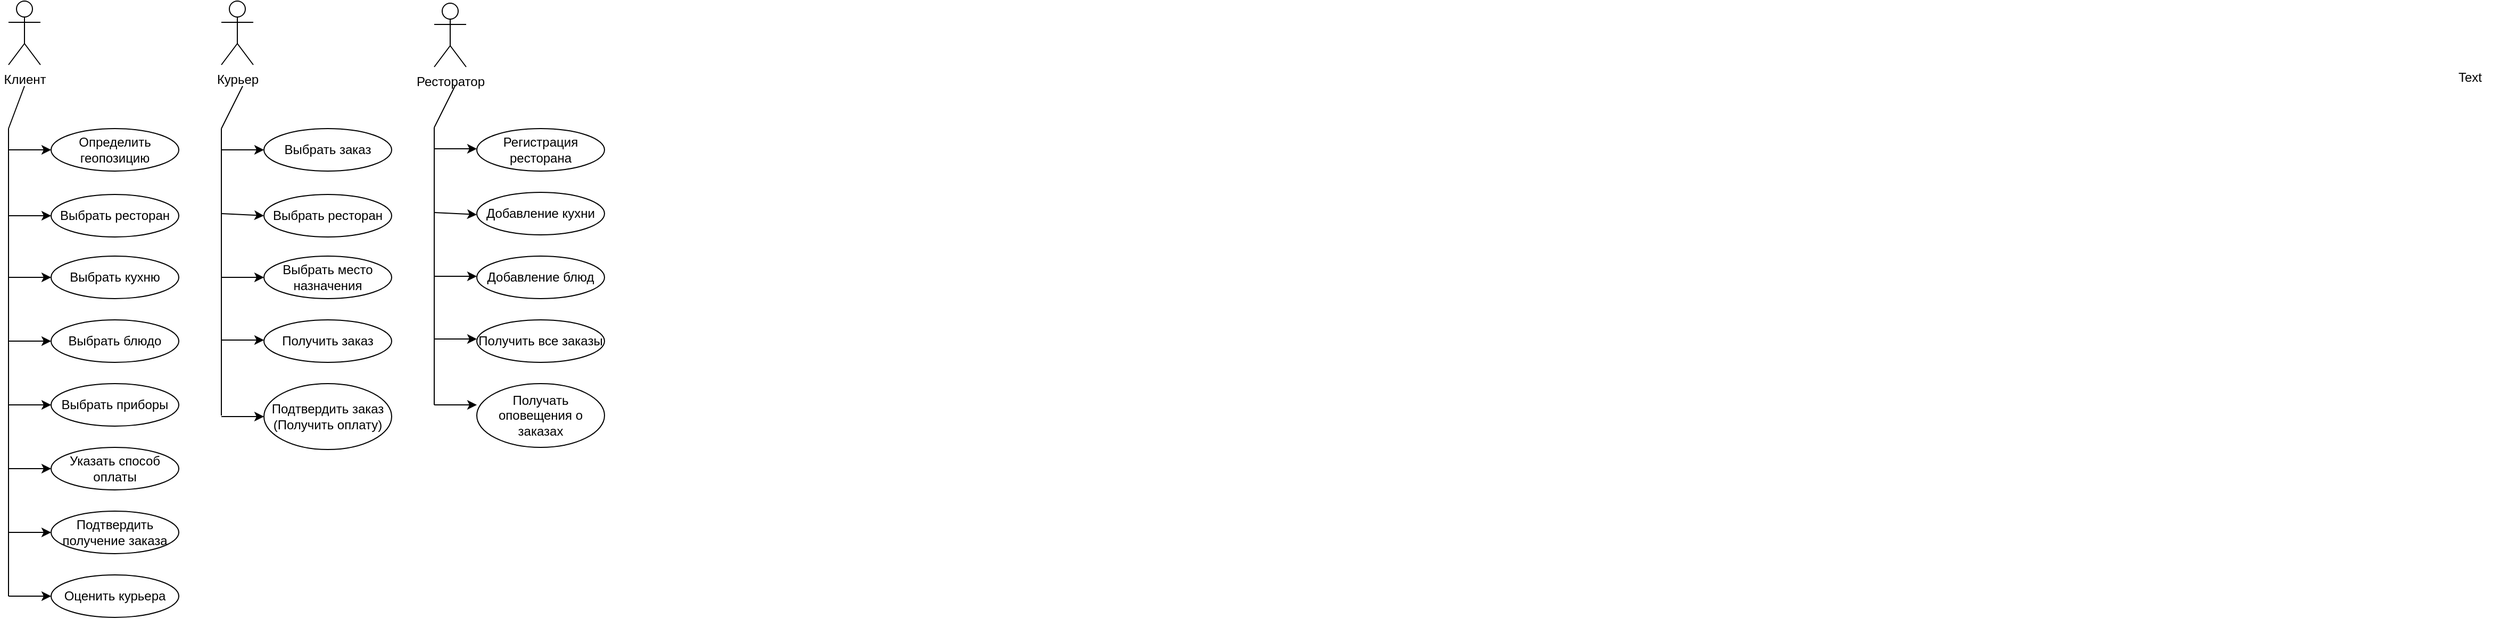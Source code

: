 <mxfile version="12.0.0" type="github" pages="1"><diagram name="Page-1" id="0783ab3e-0a74-02c8-0abd-f7b4e66b4bec"><mxGraphModel dx="854" dy="443" grid="1" gridSize="10" guides="1" tooltips="1" connect="1" arrows="1" fold="1" page="1" pageScale="1" pageWidth="1169" pageHeight="827" background="#ffffff" math="0" shadow="0"><root><mxCell id="0"/><mxCell id="1" parent="0"/><mxCell id="1xkkq5ihG8ovqTxvuMTU-2" style="rounded=0;orthogonalLoop=1;jettySize=auto;html=1;entryX=0;entryY=0.5;entryDx=0;entryDy=0;" parent="1" target="1xkkq5ihG8ovqTxvuMTU-215" edge="1"><mxGeometry relative="1" as="geometry"><mxPoint x="40" y="290" as="targetPoint"/><mxPoint x="40" y="180" as="sourcePoint"/></mxGeometry></mxCell><mxCell id="1xkkq5ihG8ovqTxvuMTU-1" value="&lt;div&gt;Клиент&lt;/div&gt;" style="shape=umlActor;verticalLabelPosition=bottom;labelBackgroundColor=#ffffff;verticalAlign=top;html=1;outlineConnect=0;" parent="1" vertex="1"><mxGeometry x="40" y="40" width="30" height="60" as="geometry"/></mxCell><mxCell id="1xkkq5ihG8ovqTxvuMTU-76" value="Text" style="text;html=1;resizable=0;points=[];autosize=1;align=left;verticalAlign=top;spacingTop=-4;" parent="1" vertex="1"><mxGeometry x="2340" y="102" width="40" height="20" as="geometry"/></mxCell><mxCell id="1xkkq5ihG8ovqTxvuMTU-79" value="Курьер" style="shape=umlActor;verticalLabelPosition=bottom;labelBackgroundColor=#ffffff;verticalAlign=top;html=1;outlineConnect=0;" parent="1" vertex="1"><mxGeometry x="240" y="40" width="30" height="60" as="geometry"/></mxCell><mxCell id="1xkkq5ihG8ovqTxvuMTU-87" style="rounded=0;orthogonalLoop=1;jettySize=auto;html=1;entryX=0;entryY=0.5;entryDx=0;entryDy=0;" parent="1" target="1xkkq5ihG8ovqTxvuMTU-238" edge="1"><mxGeometry relative="1" as="geometry"><mxPoint x="494" y="278" as="targetPoint"/><mxPoint x="240" y="180" as="sourcePoint"/></mxGeometry></mxCell><mxCell id="1xkkq5ihG8ovqTxvuMTU-146" value="Ресторатор" style="shape=umlActor;verticalLabelPosition=bottom;labelBackgroundColor=#ffffff;verticalAlign=top;html=1;outlineConnect=0;" parent="1" vertex="1"><mxGeometry x="440" y="42" width="30" height="60" as="geometry"/></mxCell><mxCell id="1xkkq5ihG8ovqTxvuMTU-148" style="rounded=0;orthogonalLoop=1;jettySize=auto;html=1;entryX=0;entryY=0.5;entryDx=0;entryDy=0;" parent="1" target="1xkkq5ihG8ovqTxvuMTU-224" edge="1"><mxGeometry relative="1" as="geometry"><mxPoint x="190" y="570" as="targetPoint"/><mxPoint x="40" y="540" as="sourcePoint"/></mxGeometry></mxCell><mxCell id="1xkkq5ihG8ovqTxvuMTU-215" value="&lt;div&gt;Определить геопозицию&lt;/div&gt;" style="ellipse;whiteSpace=wrap;html=1;" parent="1" vertex="1"><mxGeometry x="80" y="160" width="120" height="40" as="geometry"/></mxCell><mxCell id="1xkkq5ihG8ovqTxvuMTU-216" value="Выбрать ресторан" style="ellipse;whiteSpace=wrap;html=1;" parent="1" vertex="1"><mxGeometry x="80" y="222" width="120" height="40" as="geometry"/></mxCell><mxCell id="1xkkq5ihG8ovqTxvuMTU-217" value="Выбрать кухню" style="ellipse;whiteSpace=wrap;html=1;" parent="1" vertex="1"><mxGeometry x="80" y="280" width="120" height="40" as="geometry"/></mxCell><mxCell id="1xkkq5ihG8ovqTxvuMTU-219" value="Выбрать блюдо" style="ellipse;whiteSpace=wrap;html=1;" parent="1" vertex="1"><mxGeometry x="80" y="340" width="120" height="40" as="geometry"/></mxCell><mxCell id="1xkkq5ihG8ovqTxvuMTU-221" value="Выбрать приборы" style="ellipse;whiteSpace=wrap;html=1;" parent="1" vertex="1"><mxGeometry x="80" y="400" width="120" height="40" as="geometry"/></mxCell><mxCell id="1xkkq5ihG8ovqTxvuMTU-222" value="Указать способ оплаты" style="ellipse;whiteSpace=wrap;html=1;" parent="1" vertex="1"><mxGeometry x="80" y="460" width="120" height="40" as="geometry"/></mxCell><mxCell id="1xkkq5ihG8ovqTxvuMTU-224" value="Подтвердить получение заказа" style="ellipse;whiteSpace=wrap;html=1;" parent="1" vertex="1"><mxGeometry x="80" y="520" width="120" height="40" as="geometry"/></mxCell><mxCell id="1xkkq5ihG8ovqTxvuMTU-225" value="&lt;div&gt;Оценить курьера&lt;/div&gt;" style="ellipse;whiteSpace=wrap;html=1;" parent="1" vertex="1"><mxGeometry x="80" y="580" width="120" height="40" as="geometry"/></mxCell><mxCell id="1xkkq5ihG8ovqTxvuMTU-226" value="" style="endArrow=none;html=1;" parent="1" edge="1"><mxGeometry width="50" height="50" relative="1" as="geometry"><mxPoint x="55" y="120" as="sourcePoint"/><mxPoint x="40" y="160" as="targetPoint"/></mxGeometry></mxCell><mxCell id="1xkkq5ihG8ovqTxvuMTU-227" value="" style="endArrow=none;html=1;" parent="1" edge="1"><mxGeometry width="50" height="50" relative="1" as="geometry"><mxPoint x="40" y="160" as="sourcePoint"/><mxPoint x="40" y="600" as="targetPoint"/></mxGeometry></mxCell><mxCell id="1xkkq5ihG8ovqTxvuMTU-229" style="rounded=0;orthogonalLoop=1;jettySize=auto;html=1;entryX=0;entryY=0.5;entryDx=0;entryDy=0;" parent="1" target="1xkkq5ihG8ovqTxvuMTU-216" edge="1"><mxGeometry relative="1" as="geometry"><mxPoint x="60" y="272" as="targetPoint"/><mxPoint x="40" y="242" as="sourcePoint"/></mxGeometry></mxCell><mxCell id="1xkkq5ihG8ovqTxvuMTU-230" style="rounded=0;orthogonalLoop=1;jettySize=auto;html=1;entryX=0;entryY=0.5;entryDx=0;entryDy=0;" parent="1" target="1xkkq5ihG8ovqTxvuMTU-217" edge="1"><mxGeometry relative="1" as="geometry"><mxPoint x="419.5" y="280" as="targetPoint"/><mxPoint x="40" y="300" as="sourcePoint"/></mxGeometry></mxCell><mxCell id="1xkkq5ihG8ovqTxvuMTU-231" style="rounded=0;orthogonalLoop=1;jettySize=auto;html=1;entryX=0;entryY=0.5;entryDx=0;entryDy=0;" parent="1" target="1xkkq5ihG8ovqTxvuMTU-219" edge="1"><mxGeometry relative="1" as="geometry"><mxPoint x="580" y="280" as="targetPoint"/><mxPoint x="40" y="360" as="sourcePoint"/></mxGeometry></mxCell><mxCell id="1xkkq5ihG8ovqTxvuMTU-232" style="rounded=0;orthogonalLoop=1;jettySize=auto;html=1;entryX=0;entryY=0.5;entryDx=0;entryDy=0;" parent="1" target="1xkkq5ihG8ovqTxvuMTU-221" edge="1"><mxGeometry relative="1" as="geometry"><mxPoint x="739.5" y="280" as="targetPoint"/><mxPoint x="40" y="420" as="sourcePoint"/></mxGeometry></mxCell><mxCell id="1xkkq5ihG8ovqTxvuMTU-233" style="rounded=0;orthogonalLoop=1;jettySize=auto;html=1;entryX=0;entryY=0.5;entryDx=0;entryDy=0;" parent="1" target="1xkkq5ihG8ovqTxvuMTU-222" edge="1"><mxGeometry relative="1" as="geometry"><mxPoint x="180" y="390" as="targetPoint"/><mxPoint x="40" y="480" as="sourcePoint"/></mxGeometry></mxCell><mxCell id="1xkkq5ihG8ovqTxvuMTU-234" style="rounded=0;orthogonalLoop=1;jettySize=auto;html=1;entryX=0;entryY=0.5;entryDx=0;entryDy=0;" parent="1" target="1xkkq5ihG8ovqTxvuMTU-239" edge="1"><mxGeometry relative="1" as="geometry"><mxPoint x="499.5" y="390" as="targetPoint"/><mxPoint x="240" y="240" as="sourcePoint"/></mxGeometry></mxCell><mxCell id="1xkkq5ihG8ovqTxvuMTU-235" style="rounded=0;orthogonalLoop=1;jettySize=auto;html=1;entryX=0;entryY=0.5;entryDx=0;entryDy=0;" parent="1" target="1xkkq5ihG8ovqTxvuMTU-225" edge="1"><mxGeometry relative="1" as="geometry"><mxPoint x="339.5" y="390" as="targetPoint"/><mxPoint x="40" y="600" as="sourcePoint"/></mxGeometry></mxCell><mxCell id="1xkkq5ihG8ovqTxvuMTU-237" value="" style="endArrow=none;html=1;" parent="1" edge="1"><mxGeometry width="50" height="50" relative="1" as="geometry"><mxPoint x="240" y="160" as="sourcePoint"/><mxPoint x="240" y="430" as="targetPoint"/></mxGeometry></mxCell><mxCell id="1xkkq5ihG8ovqTxvuMTU-238" value="Выбрать заказ" style="ellipse;whiteSpace=wrap;html=1;" parent="1" vertex="1"><mxGeometry x="280" y="160" width="120" height="40" as="geometry"/></mxCell><mxCell id="1xkkq5ihG8ovqTxvuMTU-239" value="Выбрать ресторан" style="ellipse;whiteSpace=wrap;html=1;" parent="1" vertex="1"><mxGeometry x="280" y="222" width="120" height="40" as="geometry"/></mxCell><mxCell id="1xkkq5ihG8ovqTxvuMTU-240" value="Выбрать место назначения" style="ellipse;whiteSpace=wrap;html=1;" parent="1" vertex="1"><mxGeometry x="280" y="280" width="120" height="40" as="geometry"/></mxCell><mxCell id="1xkkq5ihG8ovqTxvuMTU-241" value="Получить заказ" style="ellipse;whiteSpace=wrap;html=1;" parent="1" vertex="1"><mxGeometry x="280" y="340" width="120" height="40" as="geometry"/></mxCell><mxCell id="1xkkq5ihG8ovqTxvuMTU-242" value="Подтвердить заказ&lt;br&gt;(Получить оплату)" style="ellipse;whiteSpace=wrap;html=1;" parent="1" vertex="1"><mxGeometry x="280" y="400" width="120" height="62" as="geometry"/></mxCell><mxCell id="AIX3v0bp46G0OPmH6eNv-3" style="rounded=0;orthogonalLoop=1;jettySize=auto;html=1;entryX=0;entryY=0.5;entryDx=0;entryDy=0;" parent="1" target="1xkkq5ihG8ovqTxvuMTU-242" edge="1"><mxGeometry relative="1" as="geometry"><mxPoint x="1203.5" y="10" as="targetPoint"/><mxPoint x="240" y="431" as="sourcePoint"/></mxGeometry></mxCell><mxCell id="AIX3v0bp46G0OPmH6eNv-4" value="Регистрация ресторана" style="ellipse;whiteSpace=wrap;html=1;" parent="1" vertex="1"><mxGeometry x="480" y="160" width="120" height="40" as="geometry"/></mxCell><mxCell id="AIX3v0bp46G0OPmH6eNv-5" value="Добавление кухни" style="ellipse;whiteSpace=wrap;html=1;" parent="1" vertex="1"><mxGeometry x="480" y="220" width="120" height="40" as="geometry"/></mxCell><mxCell id="AIX3v0bp46G0OPmH6eNv-6" value="Получить все заказы" style="ellipse;whiteSpace=wrap;html=1;" parent="1" vertex="1"><mxGeometry x="480" y="340" width="120" height="40" as="geometry"/></mxCell><mxCell id="AIX3v0bp46G0OPmH6eNv-7" value="Добавление блюд" style="ellipse;whiteSpace=wrap;html=1;" parent="1" vertex="1"><mxGeometry x="480" y="280" width="120" height="40" as="geometry"/></mxCell><mxCell id="AIX3v0bp46G0OPmH6eNv-10" style="rounded=0;orthogonalLoop=1;jettySize=auto;html=1;entryX=0;entryY=0.5;entryDx=0;entryDy=0;" parent="1" edge="1"><mxGeometry relative="1" as="geometry"><mxPoint x="280" y="359" as="targetPoint"/><mxPoint x="240" y="359" as="sourcePoint"/></mxGeometry></mxCell><mxCell id="AIX3v0bp46G0OPmH6eNv-11" style="rounded=0;orthogonalLoop=1;jettySize=auto;html=1;entryX=0;entryY=0.5;entryDx=0;entryDy=0;" parent="1" target="1xkkq5ihG8ovqTxvuMTU-240" edge="1"><mxGeometry relative="1" as="geometry"><mxPoint x="290" y="369" as="targetPoint"/><mxPoint x="240" y="300" as="sourcePoint"/></mxGeometry></mxCell><mxCell id="AIX3v0bp46G0OPmH6eNv-12" value="" style="endArrow=none;html=1;" parent="1" edge="1"><mxGeometry width="50" height="50" relative="1" as="geometry"><mxPoint x="260" y="120" as="sourcePoint"/><mxPoint x="240" y="160" as="targetPoint"/></mxGeometry></mxCell><mxCell id="AIX3v0bp46G0OPmH6eNv-13" style="rounded=0;orthogonalLoop=1;jettySize=auto;html=1;entryX=0;entryY=0.5;entryDx=0;entryDy=0;" parent="1" edge="1"><mxGeometry relative="1" as="geometry"><mxPoint x="480" y="179" as="targetPoint"/><mxPoint x="440" y="179" as="sourcePoint"/></mxGeometry></mxCell><mxCell id="AIX3v0bp46G0OPmH6eNv-14" style="rounded=0;orthogonalLoop=1;jettySize=auto;html=1;entryX=0;entryY=0.5;entryDx=0;entryDy=0;" parent="1" edge="1"><mxGeometry relative="1" as="geometry"><mxPoint x="480" y="241" as="targetPoint"/><mxPoint x="440" y="239" as="sourcePoint"/></mxGeometry></mxCell><mxCell id="AIX3v0bp46G0OPmH6eNv-15" value="" style="endArrow=none;html=1;" parent="1" edge="1"><mxGeometry width="50" height="50" relative="1" as="geometry"><mxPoint x="440" y="159" as="sourcePoint"/><mxPoint x="440" y="420" as="targetPoint"/></mxGeometry></mxCell><mxCell id="AIX3v0bp46G0OPmH6eNv-22" style="rounded=0;orthogonalLoop=1;jettySize=auto;html=1;entryX=0;entryY=0.5;entryDx=0;entryDy=0;" parent="1" edge="1"><mxGeometry relative="1" as="geometry"><mxPoint x="480" y="358" as="targetPoint"/><mxPoint x="440" y="358" as="sourcePoint"/></mxGeometry></mxCell><mxCell id="AIX3v0bp46G0OPmH6eNv-23" style="rounded=0;orthogonalLoop=1;jettySize=auto;html=1;entryX=0;entryY=0.5;entryDx=0;entryDy=0;" parent="1" edge="1"><mxGeometry relative="1" as="geometry"><mxPoint x="480" y="299" as="targetPoint"/><mxPoint x="440" y="299" as="sourcePoint"/></mxGeometry></mxCell><mxCell id="AIX3v0bp46G0OPmH6eNv-24" value="" style="endArrow=none;html=1;" parent="1" edge="1"><mxGeometry width="50" height="50" relative="1" as="geometry"><mxPoint x="460" y="119" as="sourcePoint"/><mxPoint x="440" y="159" as="targetPoint"/></mxGeometry></mxCell><mxCell id="4DxQ6ZvLxZtCm4mBou_7-1" value="Получать оповещения о заказах" style="ellipse;whiteSpace=wrap;html=1;" vertex="1" parent="1"><mxGeometry x="480" y="400" width="120" height="60" as="geometry"/></mxCell><mxCell id="4DxQ6ZvLxZtCm4mBou_7-2" style="rounded=0;orthogonalLoop=1;jettySize=auto;html=1;" edge="1" parent="1"><mxGeometry relative="1" as="geometry"><mxPoint x="480" y="420" as="targetPoint"/><mxPoint x="440" y="420" as="sourcePoint"/></mxGeometry></mxCell></root></mxGraphModel></diagram></mxfile>